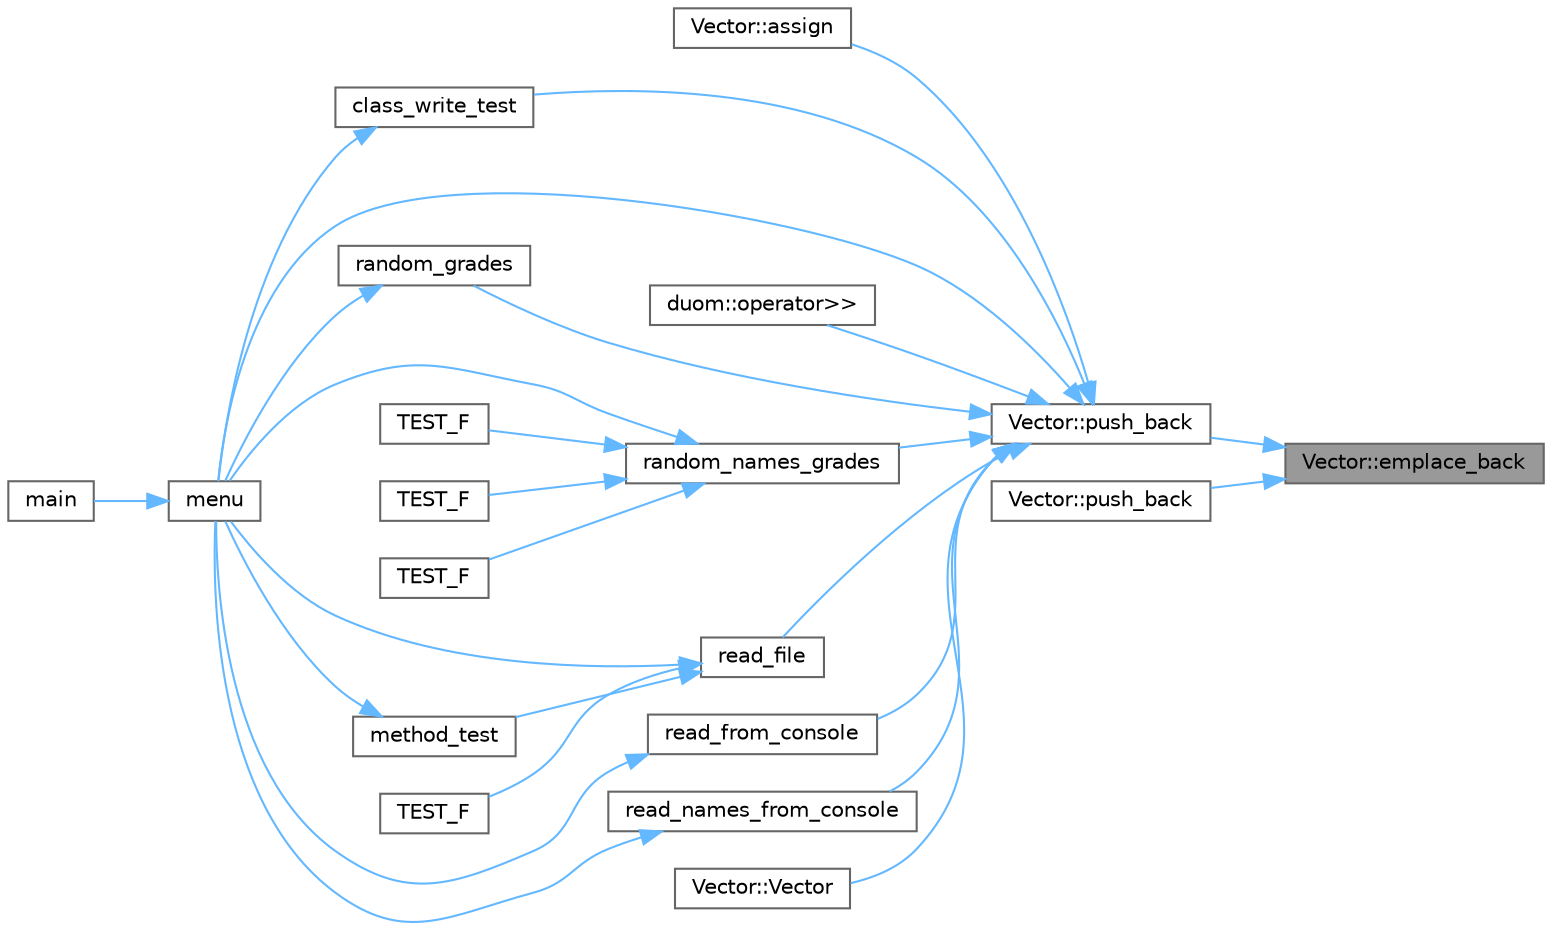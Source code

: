 digraph "Vector::emplace_back"
{
 // LATEX_PDF_SIZE
  bgcolor="transparent";
  edge [fontname=Helvetica,fontsize=10,labelfontname=Helvetica,labelfontsize=10];
  node [fontname=Helvetica,fontsize=10,shape=box,height=0.2,width=0.4];
  rankdir="RL";
  Node1 [id="Node000001",label="Vector::emplace_back",height=0.2,width=0.4,color="gray40", fillcolor="grey60", style="filled", fontcolor="black",tooltip=" "];
  Node1 -> Node2 [id="edge1_Node000001_Node000002",dir="back",color="steelblue1",style="solid",tooltip=" "];
  Node2 [id="Node000002",label="Vector::push_back",height=0.2,width=0.4,color="grey40", fillcolor="white", style="filled",URL="$class_vector.html#a4415960a83615855ec32f8169f641786",tooltip=" "];
  Node2 -> Node3 [id="edge2_Node000002_Node000003",dir="back",color="steelblue1",style="solid",tooltip=" "];
  Node3 [id="Node000003",label="Vector::assign",height=0.2,width=0.4,color="grey40", fillcolor="white", style="filled",URL="$class_vector.html#adfcb62559bbb0d67e9353bcf18057661",tooltip=" "];
  Node2 -> Node4 [id="edge3_Node000002_Node000004",dir="back",color="steelblue1",style="solid",tooltip=" "];
  Node4 [id="Node000004",label="class_write_test",height=0.2,width=0.4,color="grey40", fillcolor="white", style="filled",URL="$program_8cpp.html#ad3d1c556f60a5c35885a0d8ba3dfa73d",tooltip=" "];
  Node4 -> Node5 [id="edge4_Node000004_Node000005",dir="back",color="steelblue1",style="solid",tooltip=" "];
  Node5 [id="Node000005",label="menu",height=0.2,width=0.4,color="grey40", fillcolor="white", style="filled",URL="$program_8cpp.html#a13c277eb1fb391d8d0dc38fd604350ad",tooltip=" "];
  Node5 -> Node6 [id="edge5_Node000005_Node000006",dir="back",color="steelblue1",style="solid",tooltip=" "];
  Node6 [id="Node000006",label="main",height=0.2,width=0.4,color="grey40", fillcolor="white", style="filled",URL="$main_8cpp.html#ae66f6b31b5ad750f1fe042a706a4e3d4",tooltip=" "];
  Node2 -> Node5 [id="edge6_Node000002_Node000005",dir="back",color="steelblue1",style="solid",tooltip=" "];
  Node2 -> Node7 [id="edge7_Node000002_Node000007",dir="back",color="steelblue1",style="solid",tooltip=" "];
  Node7 [id="Node000007",label="duom::operator\>\>",height=0.2,width=0.4,color="grey40", fillcolor="white", style="filled",URL="$classduom.html#a48dd013746fd9d814db6bf4a26af57a8",tooltip=" "];
  Node2 -> Node8 [id="edge8_Node000002_Node000008",dir="back",color="steelblue1",style="solid",tooltip=" "];
  Node8 [id="Node000008",label="random_grades",height=0.2,width=0.4,color="grey40", fillcolor="white", style="filled",URL="$program_8cpp.html#a94533809ee6878a109c8d242542bb0f1",tooltip=" "];
  Node8 -> Node5 [id="edge9_Node000008_Node000005",dir="back",color="steelblue1",style="solid",tooltip=" "];
  Node2 -> Node9 [id="edge10_Node000002_Node000009",dir="back",color="steelblue1",style="solid",tooltip=" "];
  Node9 [id="Node000009",label="random_names_grades",height=0.2,width=0.4,color="grey40", fillcolor="white", style="filled",URL="$program_8cpp.html#a6152e89a38004b2c221df83748db2ce6",tooltip=" "];
  Node9 -> Node5 [id="edge11_Node000009_Node000005",dir="back",color="steelblue1",style="solid",tooltip=" "];
  Node9 -> Node10 [id="edge12_Node000009_Node000010",dir="back",color="steelblue1",style="solid",tooltip=" "];
  Node10 [id="Node000010",label="TEST_F",height=0.2,width=0.4,color="grey40", fillcolor="white", style="filled",URL="$_studentai__tests_8cpp.html#abdaff41dff9c963f740c8301a35ede23",tooltip=" "];
  Node9 -> Node11 [id="edge13_Node000009_Node000011",dir="back",color="steelblue1",style="solid",tooltip=" "];
  Node11 [id="Node000011",label="TEST_F",height=0.2,width=0.4,color="grey40", fillcolor="white", style="filled",URL="$_studentai__tests_8cpp.html#ac6d8959aa27a5b962aebd8ffc97bfd8d",tooltip=" "];
  Node9 -> Node12 [id="edge14_Node000009_Node000012",dir="back",color="steelblue1",style="solid",tooltip=" "];
  Node12 [id="Node000012",label="TEST_F",height=0.2,width=0.4,color="grey40", fillcolor="white", style="filled",URL="$_studentai__tests_8cpp.html#a9684f03321088e54d74b25d71ca42a93",tooltip=" "];
  Node2 -> Node13 [id="edge15_Node000002_Node000013",dir="back",color="steelblue1",style="solid",tooltip=" "];
  Node13 [id="Node000013",label="read_file",height=0.2,width=0.4,color="grey40", fillcolor="white", style="filled",URL="$program_8cpp.html#aa0f6434077fe84d14f8c0e1376c74dfb",tooltip=" "];
  Node13 -> Node5 [id="edge16_Node000013_Node000005",dir="back",color="steelblue1",style="solid",tooltip=" "];
  Node13 -> Node14 [id="edge17_Node000013_Node000014",dir="back",color="steelblue1",style="solid",tooltip=" "];
  Node14 [id="Node000014",label="method_test",height=0.2,width=0.4,color="grey40", fillcolor="white", style="filled",URL="$program_8cpp.html#a77ddc877c4f6fd4a3856edc559264f16",tooltip=" "];
  Node14 -> Node5 [id="edge18_Node000014_Node000005",dir="back",color="steelblue1",style="solid",tooltip=" "];
  Node13 -> Node15 [id="edge19_Node000013_Node000015",dir="back",color="steelblue1",style="solid",tooltip=" "];
  Node15 [id="Node000015",label="TEST_F",height=0.2,width=0.4,color="grey40", fillcolor="white", style="filled",URL="$_studentai__tests_8cpp.html#a82f651d3eb07a74267db35ca8ca76d94",tooltip=" "];
  Node2 -> Node16 [id="edge20_Node000002_Node000016",dir="back",color="steelblue1",style="solid",tooltip=" "];
  Node16 [id="Node000016",label="read_from_console",height=0.2,width=0.4,color="grey40", fillcolor="white", style="filled",URL="$program_8cpp.html#a64c1fe3b0dafb6410c5aaa895af94190",tooltip=" "];
  Node16 -> Node5 [id="edge21_Node000016_Node000005",dir="back",color="steelblue1",style="solid",tooltip=" "];
  Node2 -> Node17 [id="edge22_Node000002_Node000017",dir="back",color="steelblue1",style="solid",tooltip=" "];
  Node17 [id="Node000017",label="read_names_from_console",height=0.2,width=0.4,color="grey40", fillcolor="white", style="filled",URL="$program_8cpp.html#acb5777bfbd5b71d837c8d315f91928bc",tooltip=" "];
  Node17 -> Node5 [id="edge23_Node000017_Node000005",dir="back",color="steelblue1",style="solid",tooltip=" "];
  Node2 -> Node18 [id="edge24_Node000002_Node000018",dir="back",color="steelblue1",style="solid",tooltip=" "];
  Node18 [id="Node000018",label="Vector::Vector",height=0.2,width=0.4,color="grey40", fillcolor="white", style="filled",URL="$class_vector.html#a2d8668ab0e1c739ea4ceaa29660a0d51",tooltip=" "];
  Node1 -> Node19 [id="edge25_Node000001_Node000019",dir="back",color="steelblue1",style="solid",tooltip=" "];
  Node19 [id="Node000019",label="Vector::push_back",height=0.2,width=0.4,color="grey40", fillcolor="white", style="filled",URL="$class_vector.html#a7e9c3a4530e85fd3490d932846307683",tooltip=" "];
}
